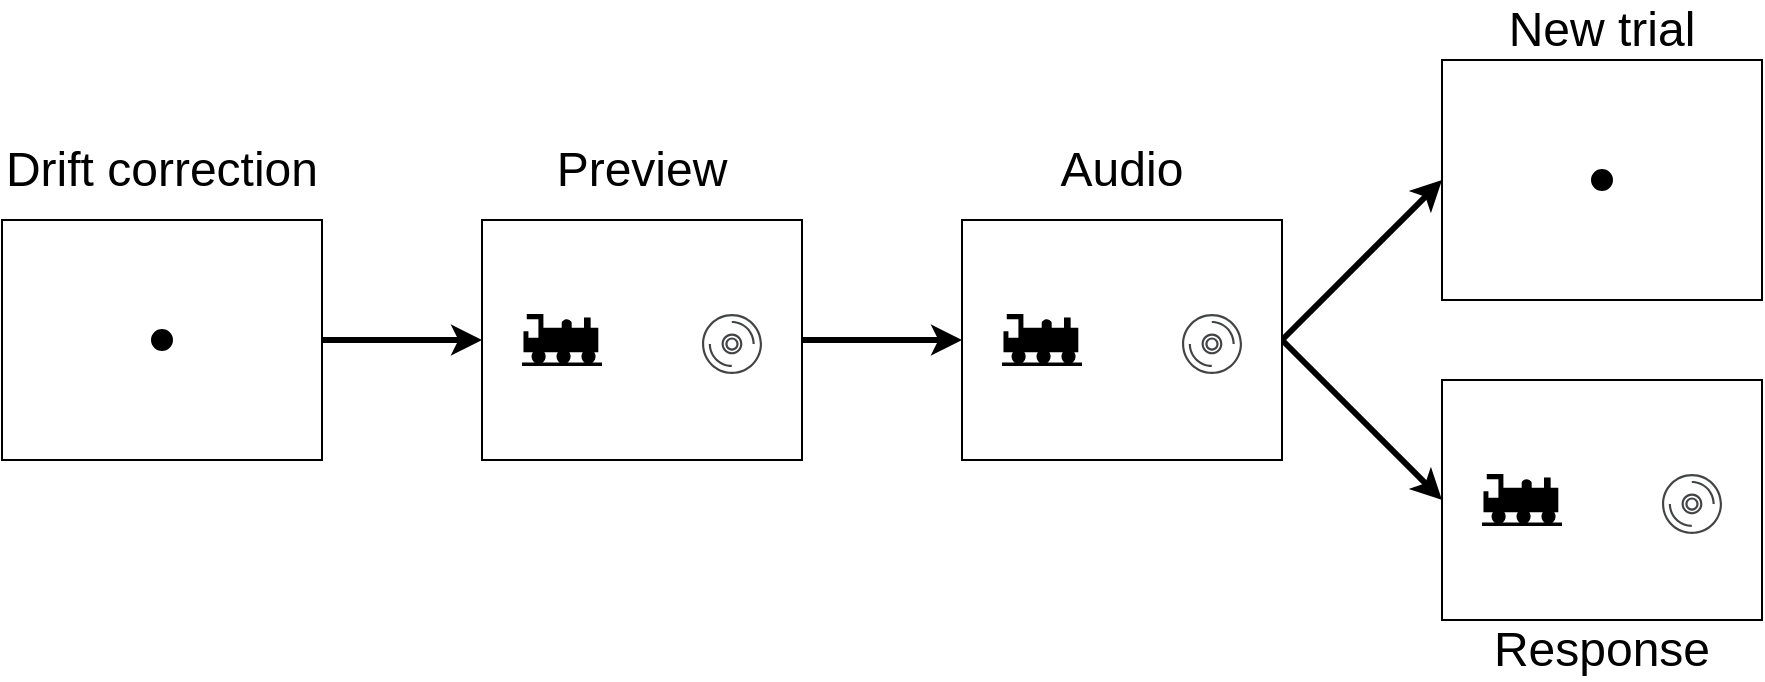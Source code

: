 <mxfile version="23.0.2" type="device">
  <diagram name="Página-1" id="2xAqyFswCU1l5ppWy6Fw">
    <mxGraphModel dx="1434" dy="746" grid="1" gridSize="10" guides="1" tooltips="1" connect="1" arrows="1" fold="1" page="1" pageScale="1" pageWidth="1169" pageHeight="827" math="0" shadow="0">
      <root>
        <mxCell id="0" />
        <mxCell id="1" parent="0" />
        <mxCell id="9ORfOQSp7KBW4myFSy84-25" style="edgeStyle=orthogonalEdgeStyle;rounded=0;orthogonalLoop=1;jettySize=auto;html=1;exitX=1;exitY=0.5;exitDx=0;exitDy=0;entryX=0;entryY=0.5;entryDx=0;entryDy=0;strokeWidth=3;" edge="1" parent="1" source="9ORfOQSp7KBW4myFSy84-2" target="9ORfOQSp7KBW4myFSy84-3">
          <mxGeometry relative="1" as="geometry" />
        </mxCell>
        <mxCell id="9ORfOQSp7KBW4myFSy84-2" value="" style="rounded=0;whiteSpace=wrap;html=1;" vertex="1" parent="1">
          <mxGeometry x="40" y="160" width="160" height="120" as="geometry" />
        </mxCell>
        <mxCell id="9ORfOQSp7KBW4myFSy84-26" style="edgeStyle=orthogonalEdgeStyle;rounded=0;orthogonalLoop=1;jettySize=auto;html=1;exitX=1;exitY=0.5;exitDx=0;exitDy=0;entryX=0;entryY=0.5;entryDx=0;entryDy=0;strokeWidth=3;" edge="1" parent="1" source="9ORfOQSp7KBW4myFSy84-3" target="9ORfOQSp7KBW4myFSy84-14">
          <mxGeometry relative="1" as="geometry" />
        </mxCell>
        <mxCell id="9ORfOQSp7KBW4myFSy84-3" value="" style="rounded=0;whiteSpace=wrap;html=1;" vertex="1" parent="1">
          <mxGeometry x="280" y="160" width="160" height="120" as="geometry" />
        </mxCell>
        <mxCell id="9ORfOQSp7KBW4myFSy84-11" value="" style="ellipse;whiteSpace=wrap;html=1;aspect=fixed;fillColor=#000000;" vertex="1" parent="1">
          <mxGeometry x="115" y="215" width="10" height="10" as="geometry" />
        </mxCell>
        <mxCell id="9ORfOQSp7KBW4myFSy84-12" value="" style="shape=mxgraph.signs.transportation.train_3;html=1;pointerEvents=1;fillColor=#000000;strokeColor=none;verticalLabelPosition=bottom;verticalAlign=top;align=center;" vertex="1" parent="1">
          <mxGeometry x="300" y="207" width="40" height="26" as="geometry" />
        </mxCell>
        <mxCell id="9ORfOQSp7KBW4myFSy84-13" value="" style="sketch=0;pointerEvents=1;shadow=0;dashed=0;html=1;strokeColor=none;fillColor=#434445;aspect=fixed;labelPosition=center;verticalLabelPosition=bottom;verticalAlign=top;align=center;outlineConnect=0;shape=mxgraph.vvd.cd;" vertex="1" parent="1">
          <mxGeometry x="390" y="207" width="30" height="30" as="geometry" />
        </mxCell>
        <mxCell id="9ORfOQSp7KBW4myFSy84-27" style="rounded=0;orthogonalLoop=1;jettySize=auto;html=1;exitX=1;exitY=0.5;exitDx=0;exitDy=0;entryX=0;entryY=0.5;entryDx=0;entryDy=0;strokeWidth=3;" edge="1" parent="1" source="9ORfOQSp7KBW4myFSy84-14" target="9ORfOQSp7KBW4myFSy84-17">
          <mxGeometry relative="1" as="geometry" />
        </mxCell>
        <mxCell id="9ORfOQSp7KBW4myFSy84-28" style="rounded=0;orthogonalLoop=1;jettySize=auto;html=1;exitX=1;exitY=0.5;exitDx=0;exitDy=0;entryX=0;entryY=0.5;entryDx=0;entryDy=0;strokeWidth=3;" edge="1" parent="1" source="9ORfOQSp7KBW4myFSy84-14" target="9ORfOQSp7KBW4myFSy84-22">
          <mxGeometry relative="1" as="geometry" />
        </mxCell>
        <mxCell id="9ORfOQSp7KBW4myFSy84-14" value="" style="rounded=0;whiteSpace=wrap;html=1;" vertex="1" parent="1">
          <mxGeometry x="520" y="160" width="160" height="120" as="geometry" />
        </mxCell>
        <mxCell id="9ORfOQSp7KBW4myFSy84-15" value="" style="shape=mxgraph.signs.transportation.train_3;html=1;pointerEvents=1;fillColor=#000000;strokeColor=none;verticalLabelPosition=bottom;verticalAlign=top;align=center;" vertex="1" parent="1">
          <mxGeometry x="540" y="207" width="40" height="26" as="geometry" />
        </mxCell>
        <mxCell id="9ORfOQSp7KBW4myFSy84-16" value="" style="sketch=0;pointerEvents=1;shadow=0;dashed=0;html=1;strokeColor=none;fillColor=#434445;aspect=fixed;labelPosition=center;verticalLabelPosition=bottom;verticalAlign=top;align=center;outlineConnect=0;shape=mxgraph.vvd.cd;" vertex="1" parent="1">
          <mxGeometry x="630" y="207" width="30" height="30" as="geometry" />
        </mxCell>
        <mxCell id="9ORfOQSp7KBW4myFSy84-17" value="" style="rounded=0;whiteSpace=wrap;html=1;" vertex="1" parent="1">
          <mxGeometry x="760" y="80" width="160" height="120" as="geometry" />
        </mxCell>
        <mxCell id="9ORfOQSp7KBW4myFSy84-18" value="" style="ellipse;whiteSpace=wrap;html=1;aspect=fixed;fillColor=#000000;" vertex="1" parent="1">
          <mxGeometry x="835" y="135" width="10" height="10" as="geometry" />
        </mxCell>
        <mxCell id="9ORfOQSp7KBW4myFSy84-22" value="" style="rounded=0;whiteSpace=wrap;html=1;" vertex="1" parent="1">
          <mxGeometry x="760" y="240" width="160" height="120" as="geometry" />
        </mxCell>
        <mxCell id="9ORfOQSp7KBW4myFSy84-23" value="" style="shape=mxgraph.signs.transportation.train_3;html=1;pointerEvents=1;fillColor=#000000;strokeColor=none;verticalLabelPosition=bottom;verticalAlign=top;align=center;" vertex="1" parent="1">
          <mxGeometry x="780" y="287" width="40" height="26" as="geometry" />
        </mxCell>
        <mxCell id="9ORfOQSp7KBW4myFSy84-24" value="" style="sketch=0;pointerEvents=1;shadow=0;dashed=0;html=1;strokeColor=none;fillColor=#434445;aspect=fixed;labelPosition=center;verticalLabelPosition=bottom;verticalAlign=top;align=center;outlineConnect=0;shape=mxgraph.vvd.cd;" vertex="1" parent="1">
          <mxGeometry x="870" y="287" width="30" height="30" as="geometry" />
        </mxCell>
        <mxCell id="9ORfOQSp7KBW4myFSy84-29" value="&lt;font style=&quot;font-size: 24px;&quot;&gt;Drift correction&lt;/font&gt;" style="text;html=1;strokeColor=none;fillColor=none;align=center;verticalAlign=middle;whiteSpace=wrap;rounded=0;" vertex="1" parent="1">
          <mxGeometry x="40" y="120" width="160" height="30" as="geometry" />
        </mxCell>
        <mxCell id="9ORfOQSp7KBW4myFSy84-30" value="&lt;font style=&quot;font-size: 24px;&quot;&gt;Preview&lt;/font&gt;" style="text;html=1;strokeColor=none;fillColor=none;align=center;verticalAlign=middle;whiteSpace=wrap;rounded=0;" vertex="1" parent="1">
          <mxGeometry x="280" y="120" width="160" height="30" as="geometry" />
        </mxCell>
        <mxCell id="9ORfOQSp7KBW4myFSy84-31" value="&lt;font style=&quot;font-size: 24px;&quot;&gt;Audio&lt;/font&gt;" style="text;html=1;strokeColor=none;fillColor=none;align=center;verticalAlign=middle;whiteSpace=wrap;rounded=0;" vertex="1" parent="1">
          <mxGeometry x="520" y="120" width="160" height="30" as="geometry" />
        </mxCell>
        <mxCell id="9ORfOQSp7KBW4myFSy84-32" value="&lt;font style=&quot;font-size: 24px;&quot;&gt;New trial&lt;/font&gt;" style="text;html=1;strokeColor=none;fillColor=none;align=center;verticalAlign=middle;whiteSpace=wrap;rounded=0;" vertex="1" parent="1">
          <mxGeometry x="760" y="50" width="160" height="30" as="geometry" />
        </mxCell>
        <mxCell id="9ORfOQSp7KBW4myFSy84-33" value="&lt;span style=&quot;font-size: 24px;&quot;&gt;Response&lt;/span&gt;" style="text;html=1;strokeColor=none;fillColor=none;align=center;verticalAlign=middle;whiteSpace=wrap;rounded=0;" vertex="1" parent="1">
          <mxGeometry x="760" y="360" width="160" height="30" as="geometry" />
        </mxCell>
      </root>
    </mxGraphModel>
  </diagram>
</mxfile>
